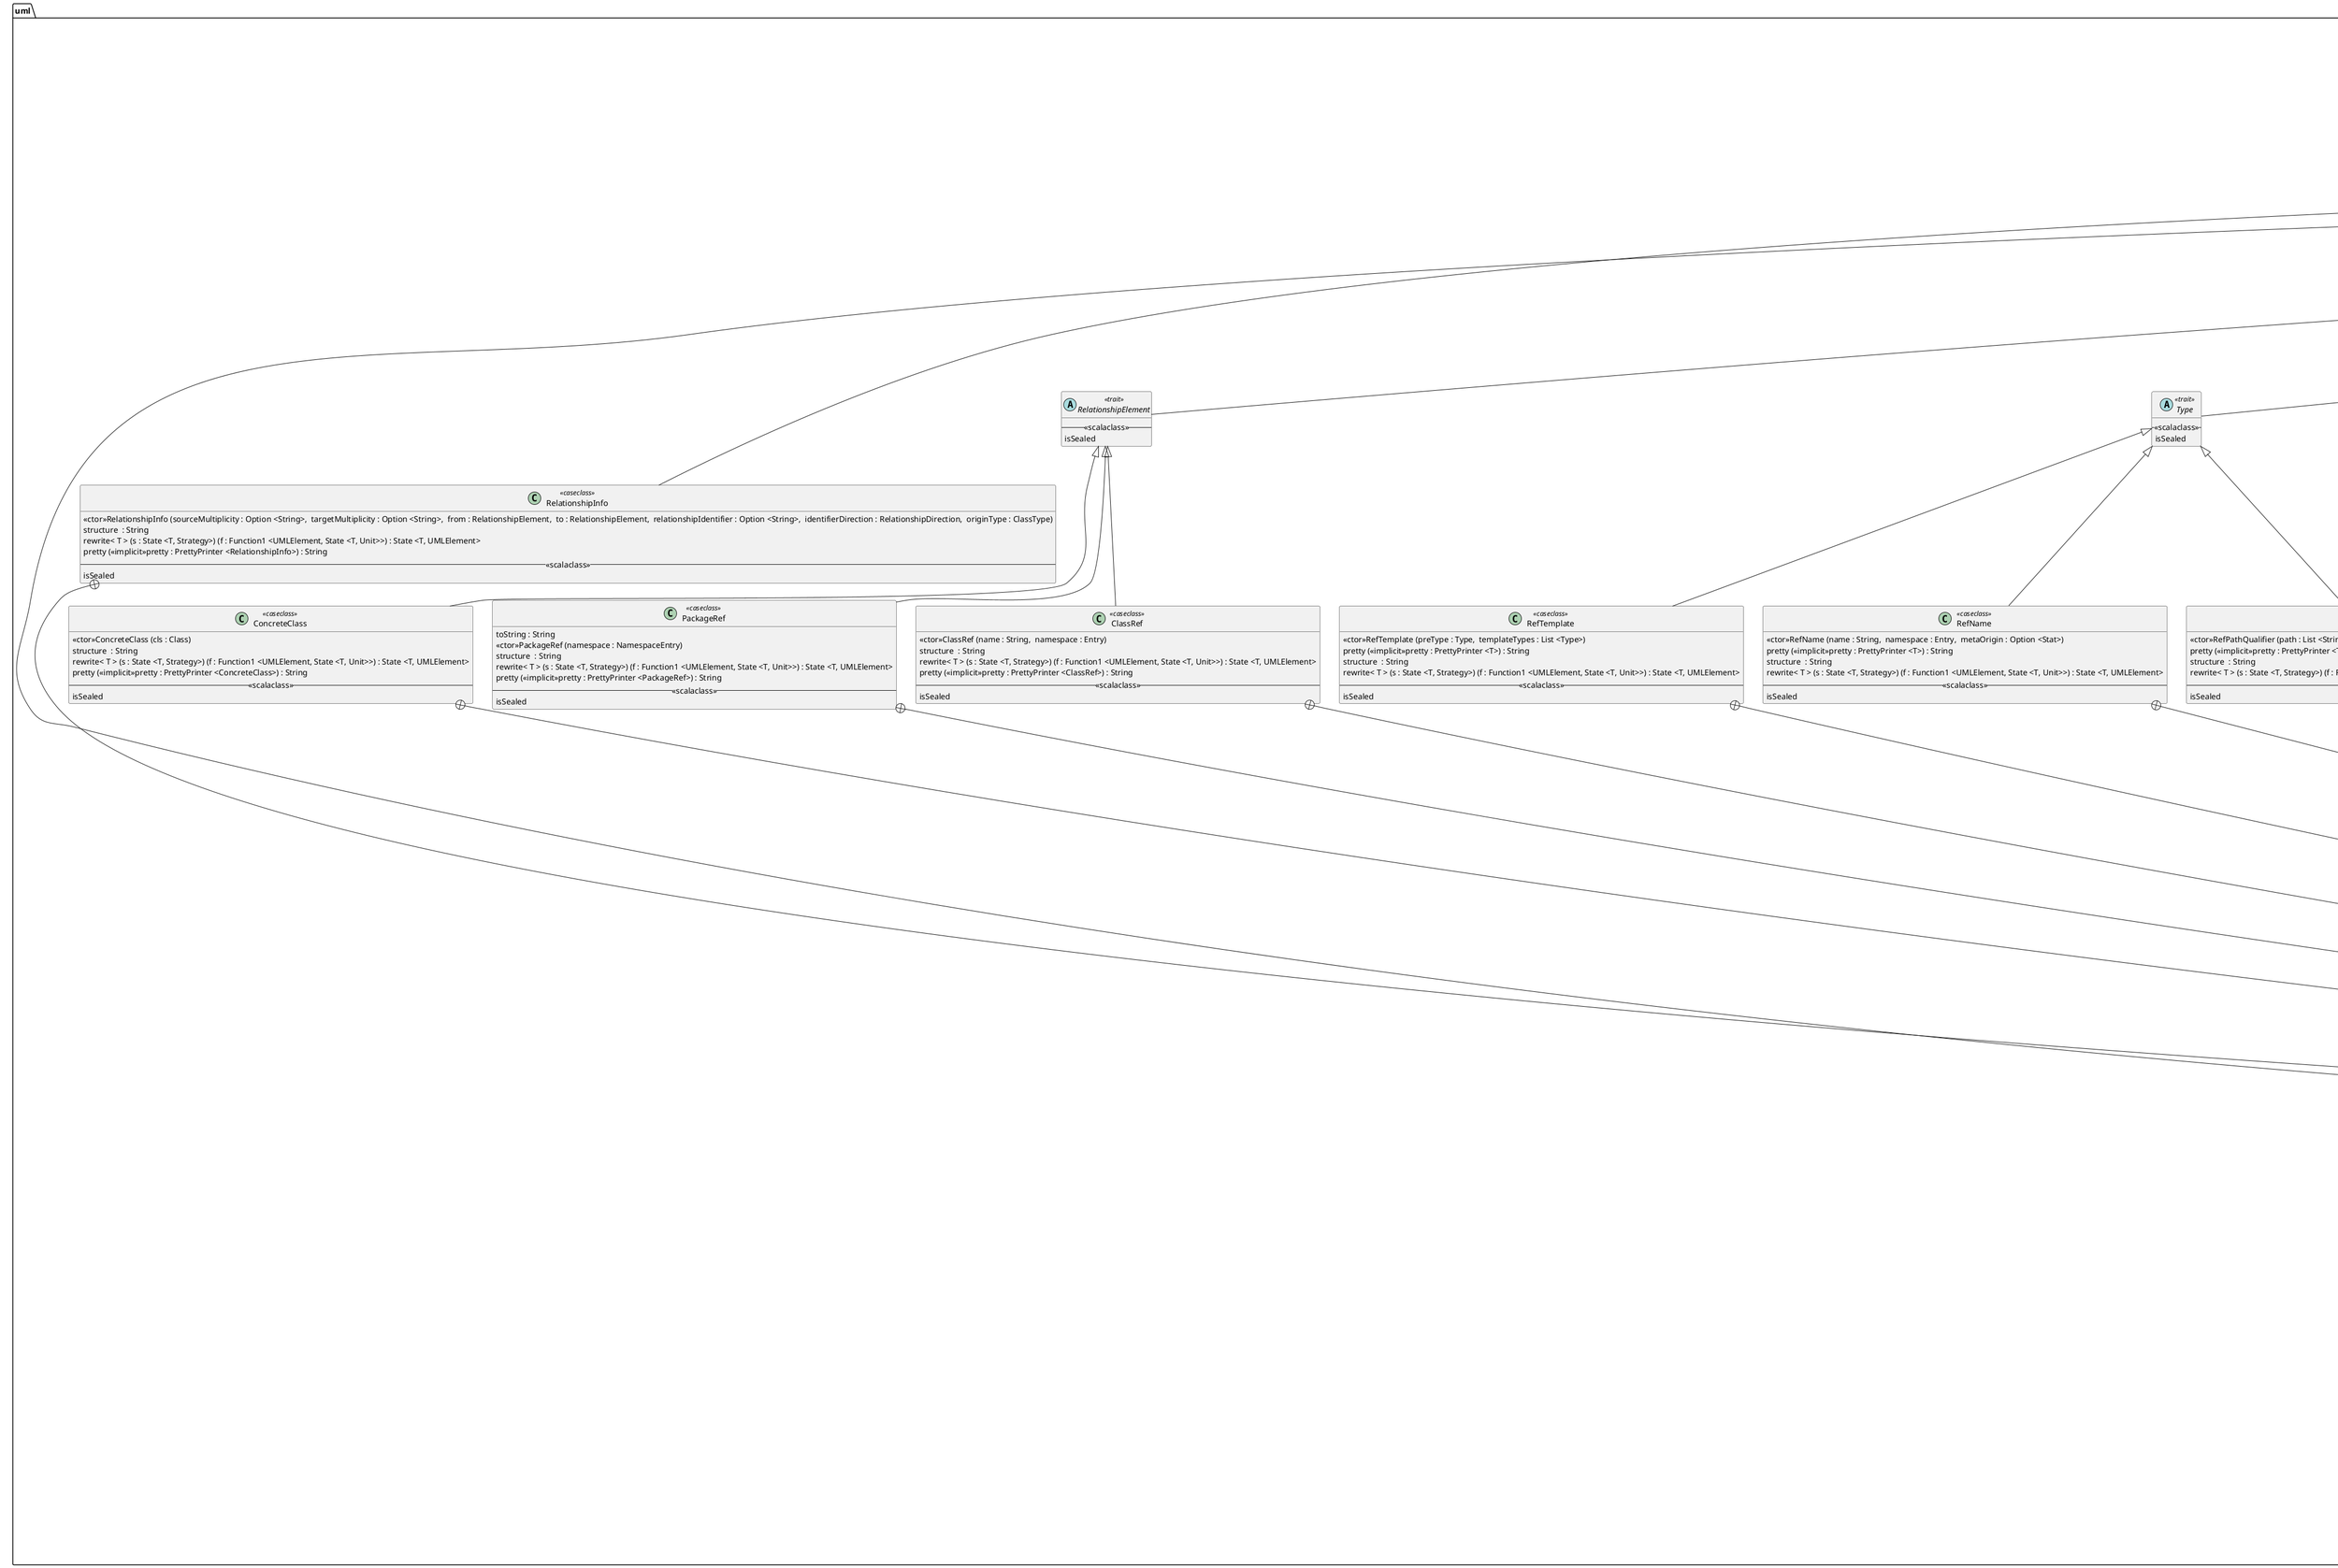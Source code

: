 @startuml need_to_find_id
package uml{
    class uml.umlMethods << object >>{
        toExternalAssociationsRep : State<UMLElement,Tuple2<List<RelationshipElement>,List<RelationshipElement>>> 
         : State 
         : State 
        - startState< T > (start : T) : State <UMLElement, T>
        - nextRewriteState< T > (start : T) (rewriteStrategy : RewriteStrategy <T>) : State <UMLElement, T>
        - nextCollectState< T > (start : T) (collectStrategy : CollectStrategy <T>) : State <UMLElement, T>
        exclude (umlElement : UMLElement,  f : Filter) : Eval <UMLElement>
        - classesAndCompanion (allClasses : List <Class>) 
        toPackageRep (umlElement : UMLElement) : Eval <UMLElement>
        insertCompanionObjects (umlUnit : UMLUnit) : Eval <UMLUnit>
        toAssocRep (umlElement : UMLElement) : Eval <UMLElement> 
    
    }
    abstract class uml.T << type >>{
        << typeDef >>_type_ : Relationship 
         
    }
    abstract class uml.T << type >>{
        << typeDef >>_type_ : Relationship 
         
    }
    class uml.Relationship << caseclass >>{
        << ctor >>Relationship (relationshipType : RelationshipType,  relationshipDirection : RelationshipDirection,  relationshipInfo : RelationshipInfo,  stereotype : List <Stereotype>) 
        structure  : String
        rewrite< T > (s : State <T, Strategy>) (f : Function1 <UMLElement, State <T, Unit>>) : State <T, UMLElement>
        pretty (<< implicit >>pretty : PrettyPrinter <Relationship>) : String 
    -- <<scalaclass>> --
        isSealed
    }
    abstract class uml.T << type >>{
        << typeDef >>_type_ : RelationshipInfo 
         
    }
    abstract class uml.T << type >>{
        << typeDef >>_type_ : RelationshipInfo 
         
    }
    class uml.RelationshipInfo << caseclass >>{
        << ctor >>RelationshipInfo (sourceMultiplicity : Option <String>,  targetMultiplicity : Option <String>,  from : RelationshipElement,  to : RelationshipElement,  relationshipIdentifier : Option <String>,  identifierDirection : RelationshipDirection,  originType : ClassType) 
        structure  : String
        rewrite< T > (s : State <T, Strategy>) (f : Function1 <UMLElement, State <T, Unit>>) : State <T, UMLElement>
        pretty (<< implicit >>pretty : PrettyPrinter <RelationshipInfo>) : String 
    -- <<scalaclass>> --
        isSealed
    }
    abstract class uml.T << type >>{
        << typeDef >>_type_ : PackageRef 
         
    }
    abstract class uml.T << type >>{
        << typeDef >>_type_ : PackageRef 
         
    }
    class uml.PackageRef << caseclass >>{
        toString : String 
        << ctor >>PackageRef (namespace : NamespaceEntry) 
        structure  : String
        rewrite< T > (s : State <T, Strategy>) (f : Function1 <UMLElement, State <T, Unit>>) : State <T, UMLElement>
        pretty (<< implicit >>pretty : PrettyPrinter <PackageRef>) : String 
    -- <<scalaclass>> --
        isSealed
    }
    abstract class uml.T << type >>{
        << typeDef >>_type_ : ClassRef 
         
    }
    abstract class uml.T << type >>{
        << typeDef >>_type_ : ClassRef 
         
    }
    class uml.ClassRef << caseclass >>{
        << ctor >>ClassRef (name : String,  namespace : Entry) 
        structure  : String
        rewrite< T > (s : State <T, Strategy>) (f : Function1 <UMLElement, State <T, Unit>>) : State <T, UMLElement>
        pretty (<< implicit >>pretty : PrettyPrinter <ClassRef>) : String 
    -- <<scalaclass>> --
        isSealed
    }
    abstract class uml.T << type >>{
        << typeDef >>_type_ : ConcreteClass 
         
    }
    abstract class uml.T << type >>{
        << typeDef >>_type_ : ConcreteClass 
         
    }
    class uml.ConcreteClass << caseclass >>{
        << ctor >>ConcreteClass (cls : Class) 
        structure  : String
        rewrite< T > (s : State <T, Strategy>) (f : Function1 <UMLElement, State <T, Unit>>) : State <T, UMLElement>
        pretty (<< implicit >>pretty : PrettyPrinter <ConcreteClass>) : String 
    -- <<scalaclass>> --
        isSealed
    }
    abstract class uml.RelationshipElement << trait >>{
         -- <<scalaclass>> --
        isSealed
    }
    class uml.Without << caseobject >>
    class uml.ToFrom << caseobject >>
    class uml.FromTo << caseobject >>
    abstract class uml.RelationshipDirection << trait >>{
         -- <<scalaclass>> --
        isSealed
    }
    class uml.Inner << caseobject >>
    class uml.Association << caseobject >>
    class uml.Annotation << caseobject >>
    class uml.Aggregation << caseobject >>
    class uml.Composition << caseobject >>
    class uml.Realization << caseobject >>
    class uml.Extension << caseobject >>
    abstract class uml.RelationshipType << trait >>{
         -- <<scalaclass>> --
        isSealed
    }
    abstract class uml.T << type >>{
        << typeDef >>_type_ : Compartment 
         
    }
    abstract class uml.T << type >>{
        << typeDef >>_type_ : Compartment 
         
    }
    class uml.Compartment << caseclass >>{
        << ctor >>Compartment (identifier : Option <String>,  taggedValues : List <TaggedValue>,  stereotype : List <Stereotype>) 
        structure  : String
        rewrite< T > (s : State <T, Strategy>) (f : Function1 <UMLElement, State <T, Unit>>) : State <T, UMLElement>
        pretty (<< implicit >>pretty : PrettyPrinter <Compartment>) : String 
    -- <<scalaclass>> --
        isSealed
    }
    abstract class uml.T << type >>{
        << typeDef >>_type_ : Operation 
         
    }
    abstract class uml.T << type >>{
        << typeDef >>_type_ : Operation 
         
    }
    class uml.Operation << caseclass >>{
        << ctor >>Operation (modificator : Option <List <Modificator>>,  accessModifier : Option <AccessModifier>,  name : String,  paramSeq : List <List <Parameter>>,  returnType : Option <Type>,  stereotype : List <Stereotype>,  templateParameter : Option <List <GenericParameter>>) 
        structure  : String
        rewrite< T > (s : State <T, Strategy>) (f : Function1 <UMLElement, State <T, Unit>>) : State <T, UMLElement>
        pretty (<< implicit >>pretty : PrettyPrinter <Operation>) : String 
    -- <<scalaclass>> --
        isSealed
    }
    abstract class uml.T << type >>{
        << typeDef >>_type_ : Parameter 
         
    }
    abstract class uml.T << type >>{
        << typeDef >>_type_ : Parameter 
         
    }
    class uml.Parameter << caseclass >>{
        << ctor >>Parameter (name : String,  paramType : Type,  stereotype : List <Stereotype>) 
        structure  : String
        rewrite< T > (s : State <T, Strategy>) (f : Function1 <UMLElement, State <T, Unit>>) : State <T, UMLElement>
        pretty (<< implicit >>pretty : PrettyPrinter <Parameter>) : String 
    -- <<scalaclass>> --
        isSealed
    }
    abstract class uml.T << type >>{
        << typeDef >>_type_ : RefPathQualifier 
         
    }
    abstract class uml.T << type >>{
        << typeDef >>_type_ : RefPathQualifier 
         
    }
    class uml.RefPathQualifier << caseclass >>{
        << ctor >>RefPathQualifier (path : List <String>,  target : String) 
        pretty (<< implicit >>pretty : PrettyPrinter <T>) : String
        structure  : String
        rewrite< T > (s : State <T, Strategy>) (f : Function1 <UMLElement, State <T, Unit>>) : State <T, UMLElement> 
    -- <<scalaclass>> --
        isSealed
    }
    abstract class uml.T << type >>{
        << typeDef >>_type_ : RefTemplate 
         
    }
    abstract class uml.T << type >>{
        << typeDef >>_type_ : RefTemplate 
         
    }
    class uml.RefTemplate << caseclass >>{
        << ctor >>RefTemplate (preType : Type,  templateTypes : List <Type>) 
        pretty (<< implicit >>pretty : PrettyPrinter <T>) : String
        structure  : String
        rewrite< T > (s : State <T, Strategy>) (f : Function1 <UMLElement, State <T, Unit>>) : State <T, UMLElement> 
    -- <<scalaclass>> --
        isSealed
    }
    abstract class uml.T << type >>{
        << typeDef >>_type_ : RefName 
         
    }
    abstract class uml.T << type >>{
        << typeDef >>_type_ : RefName 
         
    }
    class uml.RefName << caseclass >>{
        << ctor >>RefName (name : String,  namespace : Entry,  metaOrigin : Option <Stat>) 
        pretty (<< implicit >>pretty : PrettyPrinter <T>) : String
        structure  : String
        rewrite< T > (s : State <T, Strategy>) (f : Function1 <UMLElement, State <T, Unit>>) : State <T, UMLElement> 
    -- <<scalaclass>> --
        isSealed
    }
    abstract class uml.Type << trait >>{
         -- <<scalaclass>> --
        isSealed
    }
    abstract class uml.T << type >>{
        << typeDef >>_type_ : Attribute 
         
    }
    abstract class uml.T << type >>{
        << typeDef >>_type_ : Attribute 
         
    }
    class uml.Attribute << caseclass >>{
        << ctor >>Attribute (modificators : Option <List <Modificator>>,  modifier : Option <AccessModifier>,  name : String,  attributeType : Option <String>,  stereotype : List <Stereotype>,  defaultValue : Option <String>) 
        structure  : String
        rewrite< T > (s : State <T, Strategy>) (f : Function1 <UMLElement, State <T, Unit>>) : State <T, UMLElement>
        pretty (<< implicit >>pretty : PrettyPrinter <Attribute>) : String 
    -- <<scalaclass>> --
        isSealed
    }
    abstract class uml.T << type >>{
        << typeDef >>_type_ : Class 
         
    }
    abstract class uml.T << type >>{
        << typeDef >>_type_ : Class 
         
    }
    class uml.Class << caseclass >>{
        << ctor >>Class (isAbstract : Boolean,  name : String,  attributes : List <Attribute>,  operations : List <Operation>,  additionalCompartements : List <Compartment>,  genericParameters : Option <List <GenericParameter>>,  stereotype : List <Stereotype>,  namespace : Entry) 
        structure  : String
        rewrite< T > (s : State <T, Strategy>) (f : Function1 <UMLElement, State <T, Unit>>) : State <T, UMLElement>
        pretty (<< implicit >>pretty : PrettyPrinter <Class>) : String 
    -- <<scalaclass>> --
        isSealed
    }
    class uml.externalReferences << object >>
    class uml.Abstract << caseobject >>
    class uml.Static << caseobject >>
    abstract class uml.Modificator << trait >>{
         -- <<scalaclass>> --
        isSealed
    }
    class uml.Public << caseobject >>
    class uml.PackagePrivate << caseobject >>
    class uml.Protected << caseobject >>
    class uml.Private << caseobject >>
    abstract class uml.AccessModifier << trait >>{
         -- <<scalaclass>> --
        isSealed
    }
    abstract class uml.T << type >>{
        << typeDef >>_type_ : GenericParameter 
         
    }
    abstract class uml.T << type >>{
        << typeDef >>_type_ : GenericParameter 
         
    }
    class uml.GenericParameter << caseclass >>{
        << ctor >>GenericParameter (name : String,  concreteType : Option <String>,  stereotype : List <Stereotype>) 
        structure  : String
        rewrite< T > (s : State <T, Strategy>) (f : Function1 <UMLElement, State <T, Unit>>) : State <T, UMLElement>
        pretty (<< implicit >>pretty : PrettyPrinter <GenericParameter>) : String 
    -- <<scalaclass>> --
        isSealed
    }
    abstract class uml.T << type >>{
        << typeDef >>_type_ : Package 
         
    }
    abstract class uml.T << type >>{
        << typeDef >>_type_ : Package 
         
    }
    class uml.Package << caseclass >>{
        << ctor >>Package (packageBodyElements : List <PackageBodyElement>,  stereotype : List <Stereotype>,  namespace : Entry) 
        structure  : String
        rewrite< T > (s : State <T, Strategy>) (f : Function1 <UMLElement, State <T, Unit>>) : State <T, UMLElement>
        pretty (<< implicit >>pretty : PrettyPrinter <Package>) : String 
    -- <<scalaclass>> --
        isSealed
    }
    abstract class uml.T << type >>{
        << typeDef >>_type_ : UMLUnit 
         
    }
    abstract class uml.T << type >>{
        << typeDef >>_type_ : UMLUnit 
         
    }
    class uml.UMLUnit << caseclass >>{
        << ctor >>UMLUnit (name : String,  toplevelElements : List <TopLevelElement>) 
        structure  : String
        rewrite< T > (s : State <T, Strategy>) (f : Function1 <UMLElement, State <T, Unit>>) : State <T, UMLElement>
        pretty (<< implicit >>pretty : PrettyPrinter <UMLUnit>) : String 
    -- <<scalaclass>> --
        isSealed
    }
    abstract class uml.T << type >>{
        << typeDef >>_type_ : Stereotype 
         
    }
    abstract class uml.T << type >>{
        << typeDef >>_type_ : Stereotype 
         
    }
    class uml.Stereotype << caseclass >>{
        << ctor >>Stereotype (name : String,  taggedValues : List <TaggedValue>) 
        structure  : String
        rewrite< T > (s : State <T, Strategy>) (f : Function1 <UMLElement, State <T, Unit>>) : State <T, UMLElement>
        pretty (<< implicit >>pretty : PrettyPrinter <Stereotype>) : String 
    -- <<scalaclass>> --
        isSealed
    }
    abstract class uml.T << type >>{
        << typeDef >>_type_ : TaggedValue 
         
    }
    abstract class uml.T << type >>{
        << typeDef >>_type_ : TaggedValue 
         
    }
    class uml.TaggedValue << caseclass >>{
        << ctor >>TaggedValue (name : String,  value : Option <String>) 
        structure  : String
        rewrite< T > (s : State <T, Strategy>) (f : Function1 <UMLElement, State <T, Unit>>) : State <T, UMLElement>
        pretty (<< implicit >>pretty : PrettyPrinter <TaggedValue>) : String 
    -- <<scalaclass>> --
        isSealed
    }
    abstract class uml.NamedElement << trait >>{
        name : String 
         -- <<scalaclass>> --
        isSealed
    }
    abstract class uml.PackageBodyElement << trait >>{
         -- <<scalaclass>> --
        isSealed
    }
    abstract class uml.CompartmentElement << trait >>{
         -- <<scalaclass>> --
        isSealed
    }
    abstract class uml.TopLevelElement << trait >>{
        namespace : Entry 
         -- <<scalaclass>> --
        isSealed
    }
    abstract class uml.StereotypeElement << trait >>{
        stereotype : List<Stereotype> 
         -- <<scalaclass>> --
        isSealed
    }
    abstract class uml.T << type >>
    abstract class uml.T << type >>
    abstract class uml.UMLElement << trait >>{
        pretty (<< implicit >>pretty : PrettyPrinter <T>) : String
        structure  : String
        rewrite< T > (s : Function1 <T, Strategy>) (startState : T) (f : Function2 <UMLElement, T, T>) : Eval <Tuple2 <T, UMLElement>>
        collect< B > (pf : ==> <UMLElement, B>) : List <B>
        contains< B > (elem : UMLElement) : Boolean
        count (p : Function1 <UMLElement, Boolean>) : Int
        map (f : ==> <UMLElement, UMLElement>) : UMLElement
        forall (p : Function1 <UMLElement, Boolean>) : Boolean
        exists (p : Function1 <UMLElement, Boolean>) : Boolean
        toList  : List <UMLElement>
         {static} # accStart< T, U : HigherBound<UMLElement>  >  : State <T, List <U>>
         {static} # accInnerStart< T, U : HigherBound<UMLElement>  >  : State <T, List <List <U>>>
        rewrite< T > (s : State <T, Strategy>) (f : Function1 <UMLElement, State <T, Unit>>) : State <T, UMLElement>
         {static} # rewriteList< T > (s : State <T, Strategy>,  f : Function1 <UMLElement, State <T, Unit>>,  elements : List <UMLElement>) : State <T, List <UMLElement>>
         {static} # rewriteListList< T > (s : State <T, Strategy>,  f : Function1 <UMLElement, State <T, Unit>>,  elementss : List <List <UMLElement>>) : State <T, List <List <UMLElement>>>
        # rewriteOptionList< T > (s : State <T, Strategy>,  f : Function1 <UMLElement, State <T, Unit>>,  option : Option <List <UMLElement>>) : State <T, Option <List <UMLElement>>>
        # listStructure< T : HigherBound<UMLElement>  > (umlElements : List <T>) : String
        # optionString (os : Option <String>) : String
        # optionUMLElement (oElement : Option <UMLElement>) : String
        # optionAny< T > (oA : T) : String 
    -- <<scalaclass>> --
        isSealed
    }
}
package uml::externalReferences{
    abstract class uml::externalReferences.T << type >>{
        << typeDef >>_type_ : ClassDefRef 
         
    }
    abstract class uml::externalReferences.T << type >>{
        << typeDef >>_type_ : ClassDefRef 
         
    }
    class uml::externalReferences.ClassDefRef << caseclass >>{
        << ctor >>ClassDefRef (classtype : ClassType,  name : String,  namespace : Entry,  templateParameter : List <String>,  oStat : Option <Stat>) 
        structure  : String
        rewrite< T > (s : State <T, Strategy>) (f : Function1 <UMLElement, State <T, Unit>>) : State <T, UMLElement>
        pretty (<< implicit >>pretty : PrettyPrinter <ClassDefRef>) : String 
    -- <<scalaclass>> --
        isSealed
    }
    class uml::externalReferences.CCaseClass << caseobject >>
    class uml::externalReferences.CClass << caseobject >>
    class uml::externalReferences.Object << caseobject >>
    class uml::externalReferences.Enum << caseobject >>
    class uml::externalReferences.Trait << caseobject >>
    abstract class uml::externalReferences.ClassType << trait >>{
         -- <<scalaclass>> --
        isSealed
    }
}
uml.UMLElement +-- uml.T 
uml.UMLElement <|-- uml.StereotypeElement 
uml.UMLElement <|-- uml.TopLevelElement 
uml.UMLElement <|-- uml.CompartmentElement 
uml.UMLElement <|-- uml.PackageBodyElement 
uml.UMLElement <|-- uml.NamedElement 
uml.TaggedValue +-- uml.T 
uml.NamedElement <|-- uml.TaggedValue 
uml.Stereotype +-- uml.T 
uml.NamedElement <|-- uml.Stereotype 
uml.UMLUnit +-- uml.T 
uml.NamedElement <|-- uml.UMLUnit 
uml.Package +-- uml.T 
uml.TopLevelElement <|-- uml.Package 
uml.PackageBodyElement <|-- uml.Package 
uml.StereotypeElement <|-- uml.Package 
uml.GenericParameter +-- uml.T 
uml.StereotypeElement <|-- uml.GenericParameter 
uml.NamedElement <|-- uml.GenericParameter 
uml.AccessModifier <|-- uml.Private 
uml.AccessModifier <|-- uml.Protected 
uml.AccessModifier <|-- uml.PackagePrivate 
uml.AccessModifier <|-- uml.Public 
uml.Modificator <|-- uml.Static 
uml.Modificator <|-- uml.Abstract 
uml::externalReferences.ClassType <|-- uml::externalReferences.Trait 
uml::externalReferences.ClassType <|-- uml::externalReferences.Enum 
uml::externalReferences.ClassType <|-- uml::externalReferences.Object 
uml::externalReferences.ClassType <|-- uml::externalReferences.CClass 
uml::externalReferences.ClassType <|-- uml::externalReferences.CCaseClass 
uml::externalReferences.ClassDefRef +-- uml::externalReferences.T 
uml.TopLevelElement <|-- uml::externalReferences.ClassDefRef 
uml.NamedElement <|-- uml::externalReferences.ClassDefRef 
uml.Class +-- uml.T 
uml.TopLevelElement <|-- uml.Class 
uml.StereotypeElement <|-- uml.Class 
uml.PackageBodyElement <|-- uml.Class 
uml.NamedElement <|-- uml.Class 
uml.Attribute +-- uml.T 
uml.CompartmentElement <|-- uml.Attribute 
uml.StereotypeElement <|-- uml.Attribute 
uml.NamedElement <|-- uml.Attribute 
uml.UMLElement <|-- uml.Type 
uml.RefName +-- uml.T 
uml.Type <|-- uml.RefName 
uml.RefTemplate +-- uml.T 
uml.Type <|-- uml.RefTemplate 
uml.RefPathQualifier +-- uml.T 
uml.Type <|-- uml.RefPathQualifier 
uml.Parameter +-- uml.T 
uml.StereotypeElement <|-- uml.Parameter 
uml.NamedElement <|-- uml.Parameter 
uml.Operation +-- uml.T 
uml.CompartmentElement <|-- uml.Operation 
uml.StereotypeElement <|-- uml.Operation 
uml.NamedElement <|-- uml.Operation 
uml.Compartment +-- uml.T 
uml.UMLElement <|-- uml.Compartment 
uml.StereotypeElement <|-- uml.Compartment 
uml.RelationshipType <|-- uml.Extension 
uml.RelationshipType <|-- uml.Realization 
uml.RelationshipType <|-- uml.Composition 
uml.RelationshipType <|-- uml.Aggregation 
uml.RelationshipType <|-- uml.Annotation 
uml.RelationshipType <|-- uml.Association 
uml.RelationshipType <|-- uml.Inner 
uml.RelationshipDirection <|-- uml.FromTo 
uml.RelationshipDirection <|-- uml.ToFrom 
uml.RelationshipDirection <|-- uml.Without 
uml.UMLElement <|-- uml.RelationshipElement 
uml.ConcreteClass +-- uml.T 
uml.RelationshipElement <|-- uml.ConcreteClass 
uml.ClassRef +-- uml.T 
uml.RelationshipElement <|-- uml.ClassRef 
uml.PackageRef +-- uml.T 
uml.RelationshipElement <|-- uml.PackageRef 
uml.RelationshipInfo +-- uml.T 
uml.UMLElement <|-- uml.RelationshipInfo 
uml.Relationship +-- uml.T 
uml.TopLevelElement <|-- uml.Relationship 
uml.PackageBodyElement <|-- uml.Relationship 
uml.StereotypeElement <|-- uml.Relationship 
uml.externalReferences +-- uml::externalReferences : << objectdef >>
@enduml